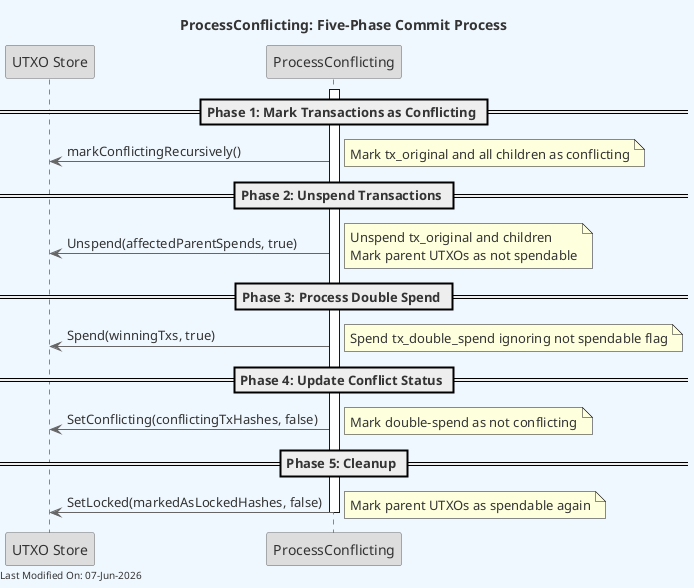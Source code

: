 @startuml five_phase_commit
skinparam backgroundColor #F0F8FF
skinparam defaultFontColor #333333
skinparam arrowColor #666666

' Define borders for all elements
skinparam entity {
  BorderColor #666666
  BackgroundColor #DDDDDD
}

skinparam control {
  BorderColor #666666
  BackgroundColor #DDDDDD
}

skinparam participant {
  BorderColor #666666
  BackgroundColor #DDDDDD
}



title ProcessConflicting: Five-Phase Commit Process

participant "UTXO Store" as UTXO
participant "ProcessConflicting" as PC

activate PC

== Phase 1: Mark Transactions as Conflicting ==
PC -> UTXO: markConflictingRecursively()
note right: Mark tx_original and all children as conflicting

== Phase 2: Unspend Transactions ==
PC -> UTXO: Unspend(affectedParentSpends, true)
note right: Unspend tx_original and children\nMark parent UTXOs as not spendable

== Phase 3: Process Double Spend ==
PC -> UTXO: Spend(winningTxs, true)
note right: Spend tx_double_spend ignoring not spendable flag

== Phase 4: Update Conflict Status ==
PC -> UTXO: SetConflicting(conflictingTxHashes, false)
note right: Mark double-spend as not conflicting

== Phase 5: Cleanup ==
PC -> UTXO: SetLocked(markedAsLockedHashes, false)
note right: Mark parent UTXOs as spendable again

deactivate PC

left footer Last Modified On: %date("dd-MMM-yyyy")
@enduml
